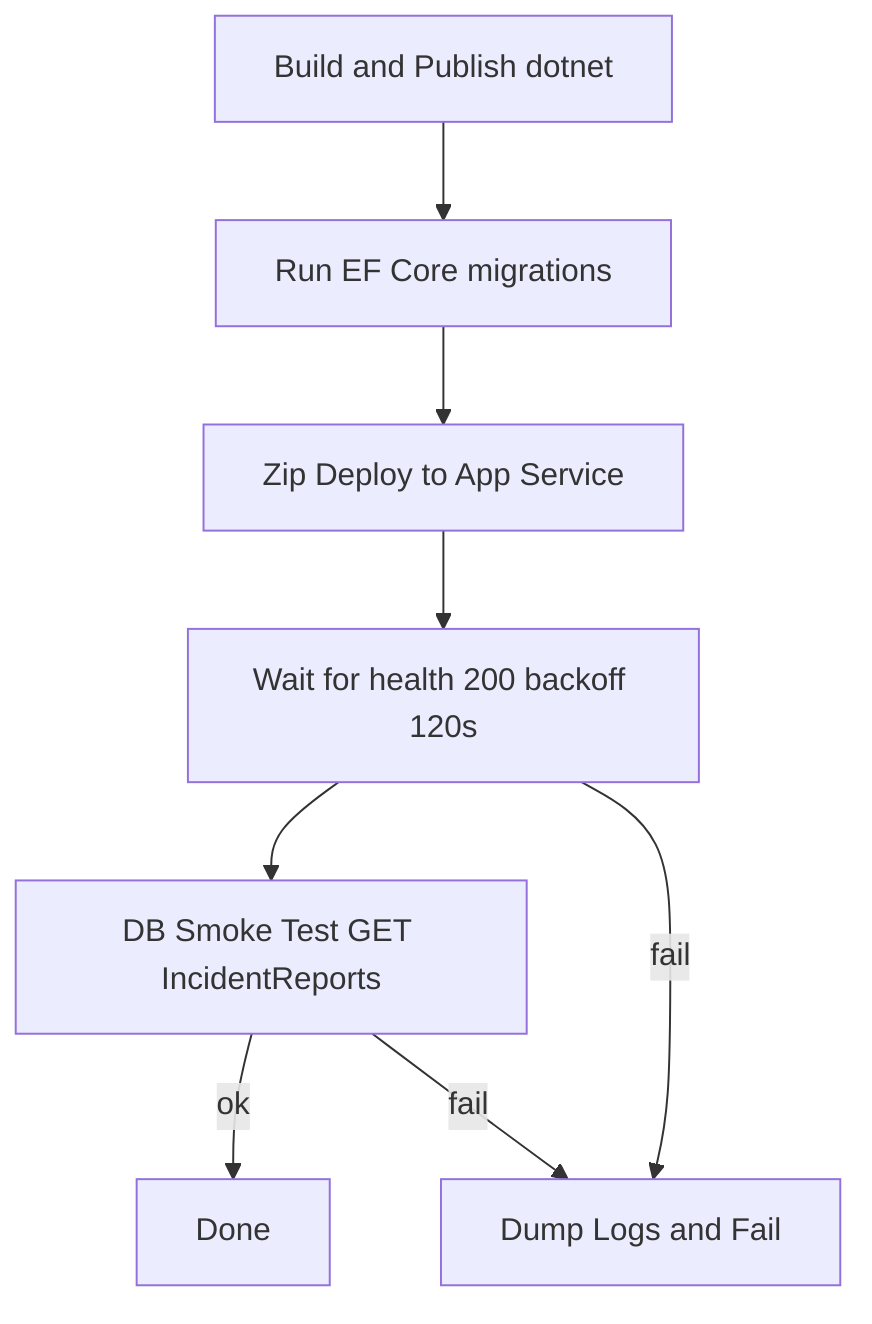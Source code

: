 %% docs/diagrams/cicd-flow.mmd
%% CI/CD flow (safe labels)
flowchart TD
  A["Build and Publish dotnet"] --> B["Run EF Core migrations"]
  B --> C["Zip Deploy to App Service"]
  C --> D["Wait for health 200 backoff 120s"]
  D --> E["DB Smoke Test GET IncidentReports"]
  E -->|ok| F["Done"]
  D -->|fail| X["Dump Logs and Fail"]
  E -->|fail| X